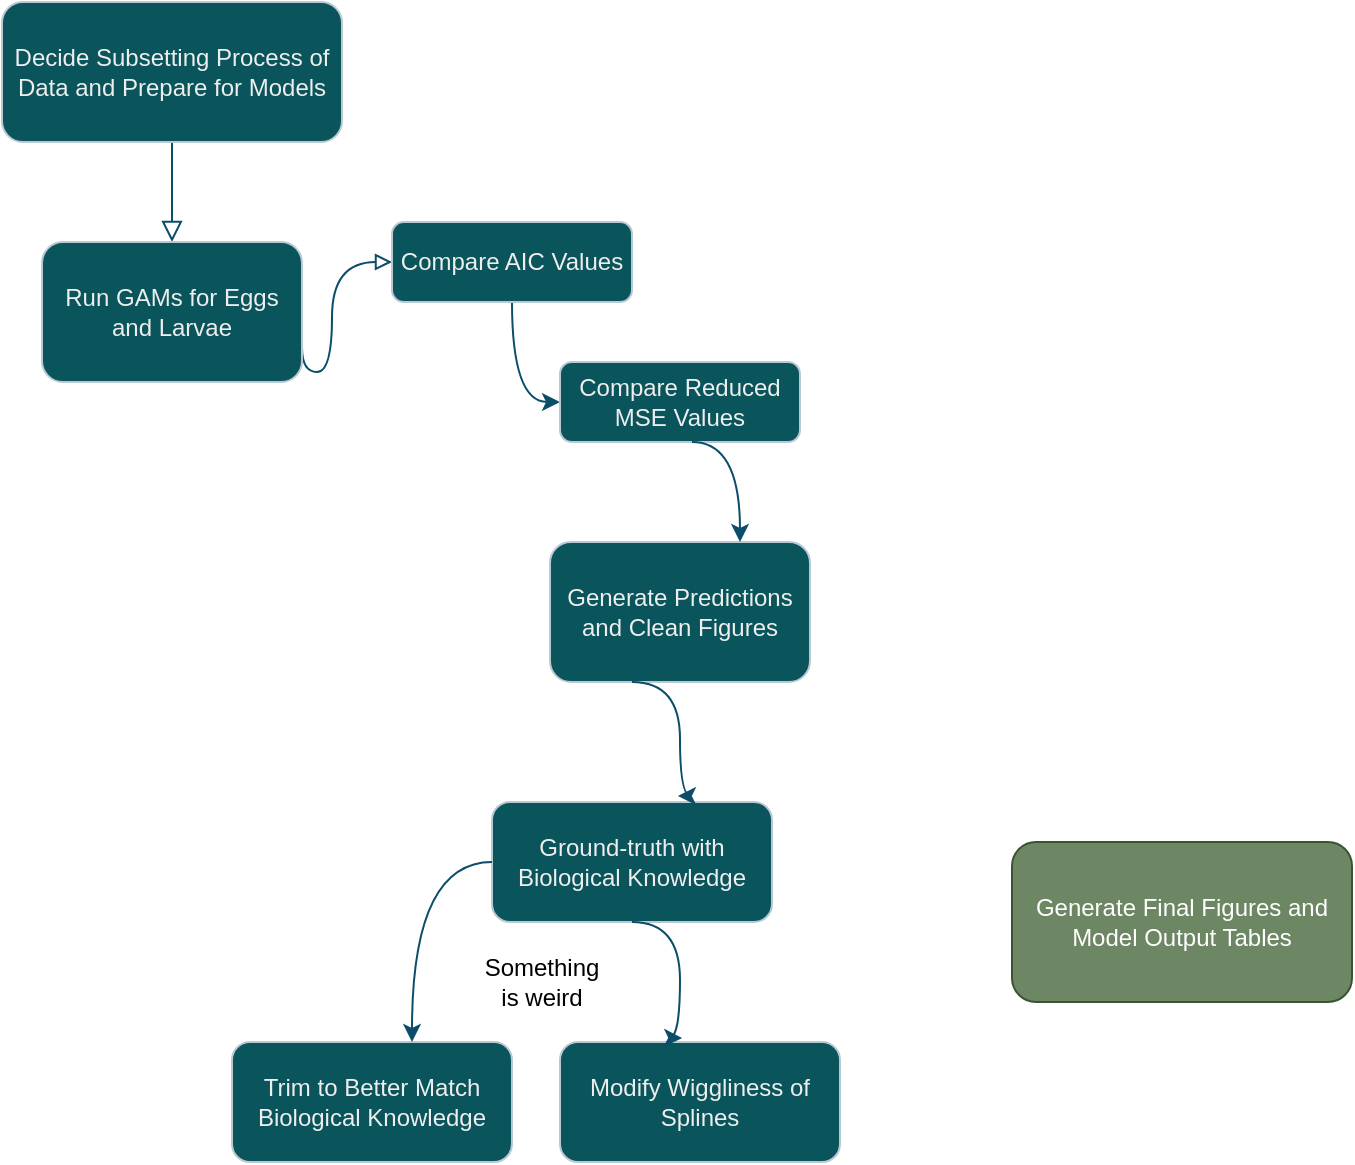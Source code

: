 <mxfile version="15.4.3" type="github">
  <diagram id="C5RBs43oDa-KdzZeNtuy" name="Page-1">
    <mxGraphModel dx="1422" dy="772" grid="1" gridSize="10" guides="1" tooltips="1" connect="1" arrows="1" fold="1" page="1" pageScale="1" pageWidth="827" pageHeight="1169" math="0" shadow="0">
      <root>
        <mxCell id="WIyWlLk6GJQsqaUBKTNV-0" />
        <mxCell id="WIyWlLk6GJQsqaUBKTNV-1" parent="WIyWlLk6GJQsqaUBKTNV-0" />
        <mxCell id="WIyWlLk6GJQsqaUBKTNV-2" value="" style="rounded=0;html=1;jettySize=auto;orthogonalLoop=1;fontSize=11;endArrow=block;endFill=0;endSize=8;strokeWidth=1;shadow=0;labelBackgroundColor=none;edgeStyle=orthogonalEdgeStyle;strokeColor=#0B4D6A;curved=1;" parent="WIyWlLk6GJQsqaUBKTNV-1" source="WIyWlLk6GJQsqaUBKTNV-3" edge="1">
          <mxGeometry relative="1" as="geometry">
            <mxPoint x="220" y="180" as="targetPoint" />
          </mxGeometry>
        </mxCell>
        <mxCell id="WIyWlLk6GJQsqaUBKTNV-3" value="Decide Subsetting Process of Data and Prepare for Models" style="rounded=1;whiteSpace=wrap;html=1;fontSize=12;glass=0;strokeWidth=1;shadow=0;fillColor=#09555B;strokeColor=#BAC8D3;fontColor=#EEEEEE;" parent="WIyWlLk6GJQsqaUBKTNV-1" vertex="1">
          <mxGeometry x="135" y="60" width="170" height="70" as="geometry" />
        </mxCell>
        <mxCell id="WIyWlLk6GJQsqaUBKTNV-5" value="" style="edgeStyle=orthogonalEdgeStyle;rounded=0;html=1;jettySize=auto;orthogonalLoop=1;fontSize=11;endArrow=block;endFill=0;strokeWidth=1;shadow=0;labelBackgroundColor=none;strokeColor=#0B4D6A;curved=1;exitX=1;exitY=0.75;exitDx=0;exitDy=0;" parent="WIyWlLk6GJQsqaUBKTNV-1" source="4y7VyTeRv_Ei33weUDta-9" target="WIyWlLk6GJQsqaUBKTNV-7" edge="1">
          <mxGeometry y="10" relative="1" as="geometry">
            <mxPoint as="offset" />
            <mxPoint x="287.5" y="245" as="sourcePoint" />
            <Array as="points">
              <mxPoint x="285" y="245" />
              <mxPoint x="300" y="245" />
              <mxPoint x="300" y="190" />
            </Array>
          </mxGeometry>
        </mxCell>
        <mxCell id="4y7VyTeRv_Ei33weUDta-4" value="" style="edgeStyle=orthogonalEdgeStyle;rounded=0;orthogonalLoop=1;jettySize=auto;html=1;entryX=0;entryY=0.5;entryDx=0;entryDy=0;strokeColor=#0B4D6A;curved=1;" edge="1" parent="WIyWlLk6GJQsqaUBKTNV-1" source="WIyWlLk6GJQsqaUBKTNV-7" target="4y7VyTeRv_Ei33weUDta-5">
          <mxGeometry relative="1" as="geometry">
            <mxPoint x="430" y="320" as="targetPoint" />
          </mxGeometry>
        </mxCell>
        <mxCell id="WIyWlLk6GJQsqaUBKTNV-7" value="Compare AIC Values" style="rounded=1;whiteSpace=wrap;html=1;fontSize=12;glass=0;strokeWidth=1;shadow=0;fillColor=#09555B;strokeColor=#BAC8D3;fontColor=#EEEEEE;" parent="WIyWlLk6GJQsqaUBKTNV-1" vertex="1">
          <mxGeometry x="330" y="170" width="120" height="40" as="geometry" />
        </mxCell>
        <mxCell id="4y7VyTeRv_Ei33weUDta-5" value="Compare Reduced MSE Values" style="rounded=1;whiteSpace=wrap;html=1;fontSize=12;glass=0;strokeWidth=1;shadow=0;fillColor=#09555B;strokeColor=#BAC8D3;fontColor=#EEEEEE;" vertex="1" parent="WIyWlLk6GJQsqaUBKTNV-1">
          <mxGeometry x="414" y="240" width="120" height="40" as="geometry" />
        </mxCell>
        <mxCell id="4y7VyTeRv_Ei33weUDta-9" value="Run GAMs for Eggs and Larvae" style="rounded=1;whiteSpace=wrap;html=1;fontSize=12;glass=0;strokeWidth=1;shadow=0;fillColor=#09555B;strokeColor=#BAC8D3;fontColor=#EEEEEE;" vertex="1" parent="WIyWlLk6GJQsqaUBKTNV-1">
          <mxGeometry x="155" y="180" width="130" height="70" as="geometry" />
        </mxCell>
        <mxCell id="4y7VyTeRv_Ei33weUDta-10" value="Generate Predictions and Clean Figures" style="rounded=1;whiteSpace=wrap;html=1;fontSize=12;glass=0;strokeWidth=1;shadow=0;fillColor=#09555B;strokeColor=#BAC8D3;fontColor=#EEEEEE;" vertex="1" parent="WIyWlLk6GJQsqaUBKTNV-1">
          <mxGeometry x="409" y="330" width="130" height="70" as="geometry" />
        </mxCell>
        <mxCell id="4y7VyTeRv_Ei33weUDta-11" value="Ground-truth with Biological Knowledge" style="rounded=1;whiteSpace=wrap;html=1;fontSize=12;glass=0;strokeWidth=1;shadow=0;fillColor=#09555B;strokeColor=#BAC8D3;fontColor=#EEEEEE;" vertex="1" parent="WIyWlLk6GJQsqaUBKTNV-1">
          <mxGeometry x="380" y="460" width="140" height="60" as="geometry" />
        </mxCell>
        <mxCell id="4y7VyTeRv_Ei33weUDta-12" value="Trim to Better Match Biological Knowledge" style="rounded=1;whiteSpace=wrap;html=1;fontSize=12;glass=0;strokeWidth=1;shadow=0;fillColor=#09555B;strokeColor=#BAC8D3;fontColor=#EEEEEE;" vertex="1" parent="WIyWlLk6GJQsqaUBKTNV-1">
          <mxGeometry x="250" y="580" width="140" height="60" as="geometry" />
        </mxCell>
        <mxCell id="4y7VyTeRv_Ei33weUDta-13" value="Modify Wiggliness of Splines" style="rounded=1;whiteSpace=wrap;html=1;fontSize=12;glass=0;strokeWidth=1;shadow=0;fillColor=#09555B;strokeColor=#BAC8D3;fontColor=#EEEEEE;" vertex="1" parent="WIyWlLk6GJQsqaUBKTNV-1">
          <mxGeometry x="414" y="580" width="140" height="60" as="geometry" />
        </mxCell>
        <mxCell id="4y7VyTeRv_Ei33weUDta-14" value="Generate Final Figures and Model Output Tables" style="rounded=1;whiteSpace=wrap;html=1;fontSize=12;glass=0;strokeWidth=1;shadow=0;fillColor=#6d8764;strokeColor=#3A5431;fontColor=#ffffff;" vertex="1" parent="WIyWlLk6GJQsqaUBKTNV-1">
          <mxGeometry x="640" y="480" width="170" height="80" as="geometry" />
        </mxCell>
        <mxCell id="4y7VyTeRv_Ei33weUDta-16" value="" style="edgeStyle=orthogonalEdgeStyle;rounded=0;orthogonalLoop=1;jettySize=auto;html=1;entryX=0;entryY=0.5;entryDx=0;entryDy=0;strokeColor=#0B4D6A;curved=1;" edge="1" parent="WIyWlLk6GJQsqaUBKTNV-1">
          <mxGeometry relative="1" as="geometry">
            <mxPoint x="480" y="280" as="sourcePoint" />
            <mxPoint x="504" y="330" as="targetPoint" />
            <Array as="points">
              <mxPoint x="504" y="280" />
            </Array>
          </mxGeometry>
        </mxCell>
        <mxCell id="4y7VyTeRv_Ei33weUDta-17" value="" style="edgeStyle=orthogonalEdgeStyle;rounded=0;orthogonalLoop=1;jettySize=auto;html=1;entryX=0.664;entryY=-0.05;entryDx=0;entryDy=0;strokeColor=#0B4D6A;curved=1;entryPerimeter=0;" edge="1" parent="WIyWlLk6GJQsqaUBKTNV-1" target="4y7VyTeRv_Ei33weUDta-11">
          <mxGeometry relative="1" as="geometry">
            <mxPoint x="450" y="400" as="sourcePoint" />
            <mxPoint x="474" y="450" as="targetPoint" />
            <Array as="points">
              <mxPoint x="474" y="400" />
            </Array>
          </mxGeometry>
        </mxCell>
        <mxCell id="4y7VyTeRv_Ei33weUDta-18" value="" style="curved=1;endArrow=classic;html=1;rounded=1;strokeColor=#0B4D6A;edgeStyle=orthogonalEdgeStyle;exitX=0;exitY=0.5;exitDx=0;exitDy=0;" edge="1" parent="WIyWlLk6GJQsqaUBKTNV-1" source="4y7VyTeRv_Ei33weUDta-11">
          <mxGeometry width="50" height="50" relative="1" as="geometry">
            <mxPoint x="360" y="495" as="sourcePoint" />
            <mxPoint x="340" y="580" as="targetPoint" />
            <Array as="points">
              <mxPoint x="340" y="490" />
            </Array>
          </mxGeometry>
        </mxCell>
        <mxCell id="4y7VyTeRv_Ei33weUDta-19" value="Something is weird" style="text;html=1;strokeColor=none;fillColor=none;align=center;verticalAlign=middle;whiteSpace=wrap;rounded=0;fontColor=#000000;" vertex="1" parent="WIyWlLk6GJQsqaUBKTNV-1">
          <mxGeometry x="370" y="530" width="70" height="40" as="geometry" />
        </mxCell>
        <mxCell id="4y7VyTeRv_Ei33weUDta-20" value="" style="edgeStyle=orthogonalEdgeStyle;rounded=0;orthogonalLoop=1;jettySize=auto;html=1;strokeColor=#0B4D6A;curved=1;entryX=0.436;entryY=-0.033;entryDx=0;entryDy=0;entryPerimeter=0;" edge="1" parent="WIyWlLk6GJQsqaUBKTNV-1" target="4y7VyTeRv_Ei33weUDta-13">
          <mxGeometry relative="1" as="geometry">
            <mxPoint x="450" y="520" as="sourcePoint" />
            <mxPoint x="474" y="570" as="targetPoint" />
            <Array as="points">
              <mxPoint x="474" y="520" />
            </Array>
          </mxGeometry>
        </mxCell>
      </root>
    </mxGraphModel>
  </diagram>
</mxfile>
